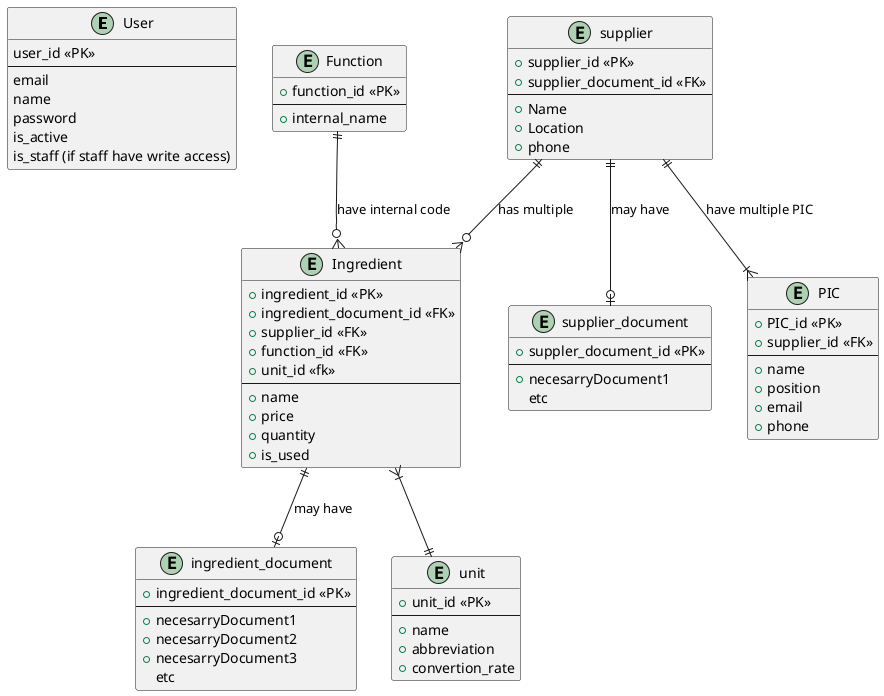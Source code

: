 @startuml

entity User {
   user_id <<PK>>
   --
   email
   name
   password
   is_active
   is_staff (if staff have write access)
}

entity Ingredient {
  +ingredient_id <<PK>>
+ingredient_document_id <<FK>>
  +supplier_id <<FK>>
  +function_id <<FK>>
  +unit_id <<fk>>
  --
  +name
  +price
  +quantity
  +is_used
}

entity Function {
  +function_id <<PK>>
  --
  +internal_name
}

entity ingredient_document {
  +ingredient_document_id <<PK>>
  --
  +necesarryDocument1
  +necesarryDocument2
  +necesarryDocument3
  etc
}

entity unit {
+ unit_id <<PK>>
--
+name
+abbreviation
+convertion_rate
}
entity supplier {
  +supplier_id <<PK>>
  +supplier_document_id <<FK>>
  --
  +Name
  +Location
  +phone
}

entity supplier_document {
  +suppler_document_id <<PK>>
  --
  +necesarryDocument1
  etc
}

entity PIC{
  +PIC_id <<PK>>
  +supplier_id <<FK>>
  --
  +name
  +position
  +email
  +phone
}



supplier ||--o{ Ingredient : has multiple

supplier ||--o| supplier_document : may have

Function ||--o{ Ingredient : have internal code

Ingredient ||--o| ingredient_document : may have

supplier ||--|{ PIC : have multiple PIC

Ingredient }|--|| unit

@enduml



